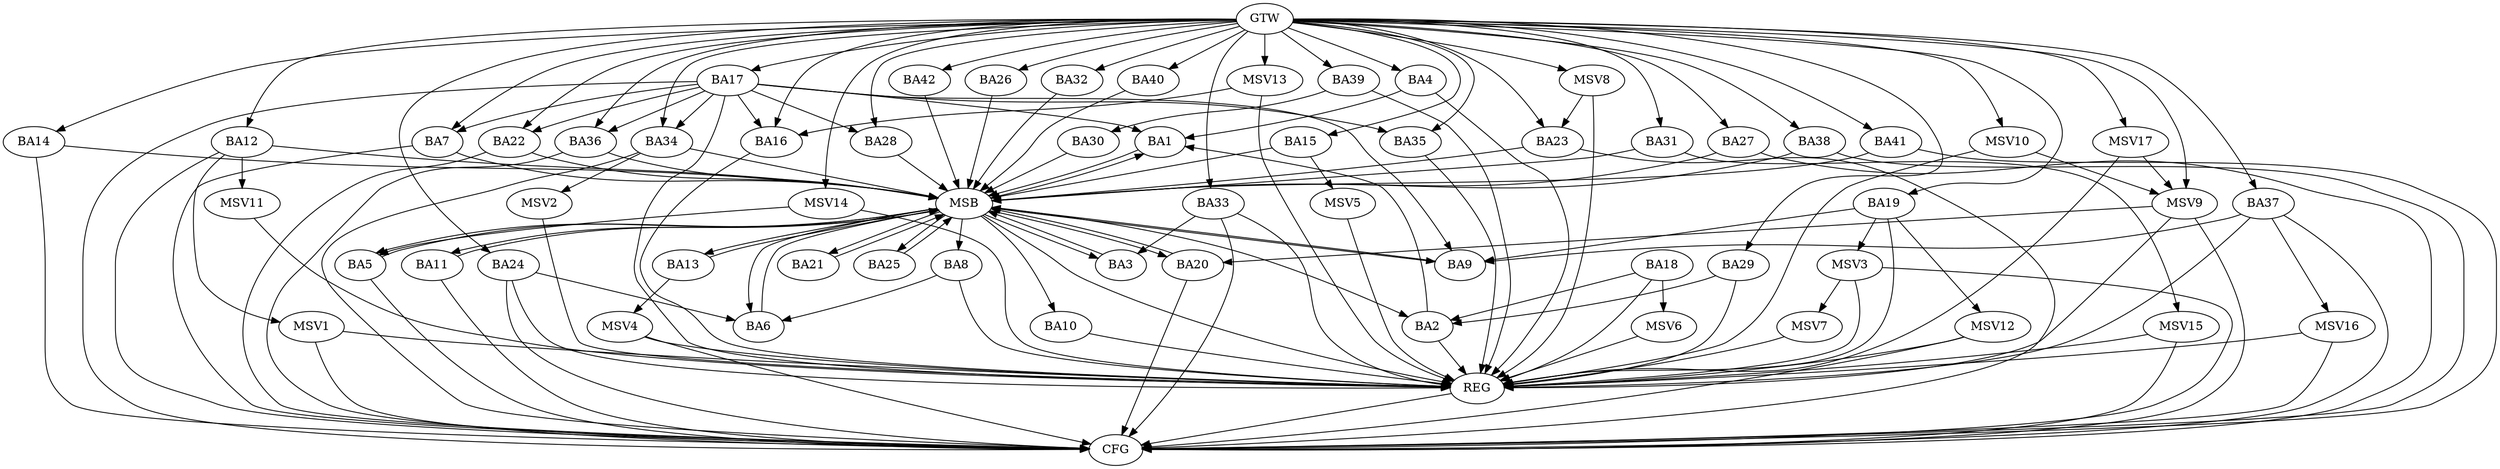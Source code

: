 strict digraph G {
  BA1 [ label="BA1" ];
  BA2 [ label="BA2" ];
  BA3 [ label="BA3" ];
  BA4 [ label="BA4" ];
  BA5 [ label="BA5" ];
  BA6 [ label="BA6" ];
  BA7 [ label="BA7" ];
  BA8 [ label="BA8" ];
  BA9 [ label="BA9" ];
  BA10 [ label="BA10" ];
  BA11 [ label="BA11" ];
  BA12 [ label="BA12" ];
  BA13 [ label="BA13" ];
  BA14 [ label="BA14" ];
  BA15 [ label="BA15" ];
  BA16 [ label="BA16" ];
  BA17 [ label="BA17" ];
  BA18 [ label="BA18" ];
  BA19 [ label="BA19" ];
  BA20 [ label="BA20" ];
  BA21 [ label="BA21" ];
  BA22 [ label="BA22" ];
  BA23 [ label="BA23" ];
  BA24 [ label="BA24" ];
  BA25 [ label="BA25" ];
  BA26 [ label="BA26" ];
  BA27 [ label="BA27" ];
  BA28 [ label="BA28" ];
  BA29 [ label="BA29" ];
  BA30 [ label="BA30" ];
  BA31 [ label="BA31" ];
  BA32 [ label="BA32" ];
  BA33 [ label="BA33" ];
  BA34 [ label="BA34" ];
  BA35 [ label="BA35" ];
  BA36 [ label="BA36" ];
  BA37 [ label="BA37" ];
  BA38 [ label="BA38" ];
  BA39 [ label="BA39" ];
  BA40 [ label="BA40" ];
  BA41 [ label="BA41" ];
  BA42 [ label="BA42" ];
  GTW [ label="GTW" ];
  REG [ label="REG" ];
  MSB [ label="MSB" ];
  CFG [ label="CFG" ];
  MSV1 [ label="MSV1" ];
  MSV2 [ label="MSV2" ];
  MSV3 [ label="MSV3" ];
  MSV4 [ label="MSV4" ];
  MSV5 [ label="MSV5" ];
  MSV6 [ label="MSV6" ];
  MSV7 [ label="MSV7" ];
  MSV8 [ label="MSV8" ];
  MSV9 [ label="MSV9" ];
  MSV10 [ label="MSV10" ];
  MSV11 [ label="MSV11" ];
  MSV12 [ label="MSV12" ];
  MSV13 [ label="MSV13" ];
  MSV14 [ label="MSV14" ];
  MSV15 [ label="MSV15" ];
  MSV16 [ label="MSV16" ];
  MSV17 [ label="MSV17" ];
  BA2 -> BA1;
  BA4 -> BA1;
  BA8 -> BA6;
  BA17 -> BA9;
  BA18 -> BA2;
  BA19 -> BA9;
  BA24 -> BA6;
  BA29 -> BA2;
  BA33 -> BA3;
  BA37 -> BA9;
  BA39 -> BA30;
  GTW -> BA4;
  GTW -> BA7;
  GTW -> BA12;
  GTW -> BA14;
  GTW -> BA15;
  GTW -> BA16;
  GTW -> BA17;
  GTW -> BA19;
  GTW -> BA22;
  GTW -> BA23;
  GTW -> BA24;
  GTW -> BA26;
  GTW -> BA27;
  GTW -> BA28;
  GTW -> BA29;
  GTW -> BA31;
  GTW -> BA32;
  GTW -> BA33;
  GTW -> BA34;
  GTW -> BA35;
  GTW -> BA36;
  GTW -> BA37;
  GTW -> BA38;
  GTW -> BA39;
  GTW -> BA40;
  GTW -> BA41;
  GTW -> BA42;
  BA2 -> REG;
  BA4 -> REG;
  BA8 -> REG;
  BA10 -> REG;
  BA16 -> REG;
  BA17 -> REG;
  BA18 -> REG;
  BA19 -> REG;
  BA24 -> REG;
  BA29 -> REG;
  BA33 -> REG;
  BA35 -> REG;
  BA37 -> REG;
  BA39 -> REG;
  BA1 -> MSB;
  MSB -> BA2;
  MSB -> REG;
  BA3 -> MSB;
  BA5 -> MSB;
  BA6 -> MSB;
  MSB -> BA3;
  BA7 -> MSB;
  MSB -> BA1;
  BA9 -> MSB;
  MSB -> BA6;
  BA11 -> MSB;
  BA12 -> MSB;
  MSB -> BA5;
  BA13 -> MSB;
  MSB -> BA8;
  BA14 -> MSB;
  BA15 -> MSB;
  BA20 -> MSB;
  BA21 -> MSB;
  BA22 -> MSB;
  MSB -> BA20;
  BA23 -> MSB;
  MSB -> BA9;
  BA25 -> MSB;
  BA26 -> MSB;
  BA27 -> MSB;
  MSB -> BA25;
  BA28 -> MSB;
  BA30 -> MSB;
  BA31 -> MSB;
  MSB -> BA10;
  BA32 -> MSB;
  MSB -> BA21;
  BA34 -> MSB;
  BA36 -> MSB;
  BA38 -> MSB;
  BA40 -> MSB;
  BA41 -> MSB;
  MSB -> BA13;
  BA42 -> MSB;
  MSB -> BA11;
  BA20 -> CFG;
  BA5 -> CFG;
  BA34 -> CFG;
  BA27 -> CFG;
  BA41 -> CFG;
  BA11 -> CFG;
  BA22 -> CFG;
  BA7 -> CFG;
  BA12 -> CFG;
  BA37 -> CFG;
  BA24 -> CFG;
  BA14 -> CFG;
  BA38 -> CFG;
  BA33 -> CFG;
  BA23 -> CFG;
  BA17 -> CFG;
  BA36 -> CFG;
  REG -> CFG;
  BA17 -> BA35;
  BA17 -> BA1;
  BA17 -> BA34;
  BA17 -> BA22;
  BA17 -> BA36;
  BA17 -> BA28;
  BA17 -> BA7;
  BA17 -> BA16;
  BA12 -> MSV1;
  MSV1 -> REG;
  MSV1 -> CFG;
  BA34 -> MSV2;
  MSV2 -> REG;
  BA19 -> MSV3;
  MSV3 -> REG;
  MSV3 -> CFG;
  BA13 -> MSV4;
  MSV4 -> REG;
  MSV4 -> CFG;
  BA15 -> MSV5;
  MSV5 -> REG;
  BA18 -> MSV6;
  MSV6 -> REG;
  MSV3 -> MSV7;
  MSV7 -> REG;
  MSV8 -> BA23;
  GTW -> MSV8;
  MSV8 -> REG;
  MSV9 -> BA20;
  GTW -> MSV9;
  MSV9 -> REG;
  MSV9 -> CFG;
  MSV10 -> MSV9;
  GTW -> MSV10;
  MSV10 -> REG;
  BA12 -> MSV11;
  MSV11 -> REG;
  BA19 -> MSV12;
  MSV12 -> REG;
  MSV12 -> CFG;
  MSV13 -> BA16;
  GTW -> MSV13;
  MSV13 -> REG;
  MSV14 -> BA5;
  GTW -> MSV14;
  MSV14 -> REG;
  BA31 -> MSV15;
  MSV15 -> REG;
  MSV15 -> CFG;
  BA37 -> MSV16;
  MSV16 -> REG;
  MSV16 -> CFG;
  MSV17 -> MSV9;
  GTW -> MSV17;
  MSV17 -> REG;
}

